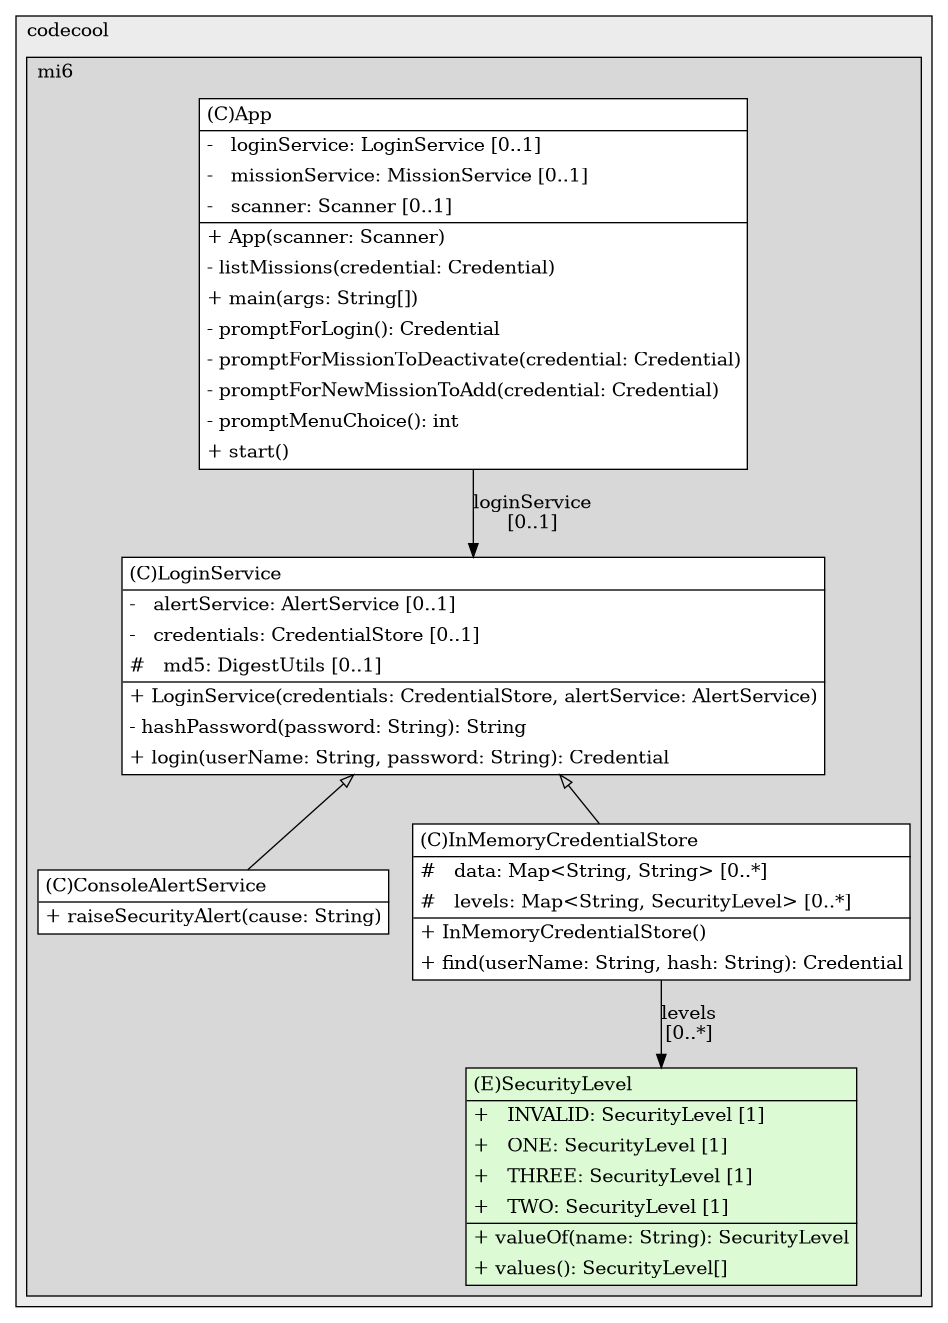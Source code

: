 @startuml

/' diagram meta data start
config=StructureConfiguration;
{
  "projectClassification": {
    "searchMode": "OpenProject", // OpenProject, AllProjects
    "includedProjects": "",
    "pathEndKeywords": "*.impl",
    "isClientPath": "",
    "isClientName": "",
    "isTestPath": "",
    "isTestName": "",
    "isMappingPath": "",
    "isMappingName": "",
    "isDataAccessPath": "",
    "isDataAccessName": "",
    "isDataStructurePath": "",
    "isDataStructureName": "",
    "isInterfaceStructuresPath": "",
    "isInterfaceStructuresName": "",
    "isEntryPointPath": "",
    "isEntryPointName": ""
  },
  "graphRestriction": {
    "classPackageExcludeFilter": "",
    "classPackageIncludeFilter": "",
    "classNameExcludeFilter": "",
    "classNameIncludeFilter": "",
    "methodNameExcludeFilter": "",
    "methodNameIncludeFilter": "",
    "removeByInheritance": "", // inheritance/annotation based filtering is done in a second step
    "removeByAnnotation": "",
    "removeByClassPackage": "", // cleanup the graph after inheritance/annotation based filtering is done
    "removeByClassName": "",
    "cutMappings": false,
    "cutEnum": false,
    "cutTests": true,
    "cutClient": true,
    "cutDataAccess": false,
    "cutInterfaceStructures": false,
    "cutDataStructures": false,
    "cutGetterAndSetter": false,
    "cutConstructors": false
  },
  "graphTraversal": {
    "forwardDepth": 3,
    "backwardDepth": 3,
    "classPackageExcludeFilter": "",
    "classPackageIncludeFilter": "",
    "classNameExcludeFilter": "",
    "classNameIncludeFilter": "",
    "methodNameExcludeFilter": "",
    "methodNameIncludeFilter": "",
    "hideMappings": false,
    "hideDataStructures": false,
    "hidePrivateMethods": true,
    "hideInterfaceCalls": true, // indirection: implementation -> interface (is hidden) -> implementation
    "onlyShowApplicationEntryPoints": false // root node is included
  },
  "details": {
    "aggregation": "GroupByClass", // ByClass, GroupByClass, None
    "showClassGenericTypes": true,
    "showMethods": true,
    "showMethodParameterNames": true,
    "showMethodParameterTypes": true,
    "showMethodReturnType": true,
    "showPackageLevels": 2,
    "showDetailedClassStructure": true
  },
  "rootClass": "com.codecool.mi6.services.LoginService"
}
diagram meta data end '/



digraph g {
    rankdir="TB"
    splines=polyline
    

'nodes 
subgraph cluster_867524938 { 
   	label=codecool
	labeljust=l
	fillcolor="#ececec"
	style=filled
   
   subgraph cluster_1407640290 { 
   	label=mi6
	labeljust=l
	fillcolor="#d8d8d8"
	style=filled
   
   App1939028433[
	label=<<TABLE BORDER="1" CELLBORDER="0" CELLPADDING="4" CELLSPACING="0">
<TR><TD ALIGN="LEFT" >(C)App</TD></TR>
<HR/>
<TR><TD ALIGN="LEFT" >-   loginService: LoginService [0..1]</TD></TR>
<TR><TD ALIGN="LEFT" >-   missionService: MissionService [0..1]</TD></TR>
<TR><TD ALIGN="LEFT" >-   scanner: Scanner [0..1]</TD></TR>
<HR/>
<TR><TD ALIGN="LEFT" >+ App(scanner: Scanner)</TD></TR>
<TR><TD ALIGN="LEFT" >- listMissions(credential: Credential)</TD></TR>
<TR><TD ALIGN="LEFT" >+ main(args: String[])</TD></TR>
<TR><TD ALIGN="LEFT" >- promptForLogin(): Credential</TD></TR>
<TR><TD ALIGN="LEFT" >- promptForMissionToDeactivate(credential: Credential)</TD></TR>
<TR><TD ALIGN="LEFT" >- promptForNewMissionToAdd(credential: Credential)</TD></TR>
<TR><TD ALIGN="LEFT" >- promptMenuChoice(): int</TD></TR>
<TR><TD ALIGN="LEFT" >+ start()</TD></TR>
</TABLE>>
	style=filled
	margin=0
	shape=plaintext
	fillcolor="#FFFFFF"
];

ConsoleAlertService1250869565[
	label=<<TABLE BORDER="1" CELLBORDER="0" CELLPADDING="4" CELLSPACING="0">
<TR><TD ALIGN="LEFT" >(C)ConsoleAlertService</TD></TR>
<HR/>
<TR><TD ALIGN="LEFT" >+ raiseSecurityAlert(cause: String)</TD></TR>
</TABLE>>
	style=filled
	margin=0
	shape=plaintext
	fillcolor="#FFFFFF"
];

InMemoryCredentialStore1767014481[
	label=<<TABLE BORDER="1" CELLBORDER="0" CELLPADDING="4" CELLSPACING="0">
<TR><TD ALIGN="LEFT" >(C)InMemoryCredentialStore</TD></TR>
<HR/>
<TR><TD ALIGN="LEFT" >#   data: Map&lt;String, String&gt; [0..*]</TD></TR>
<TR><TD ALIGN="LEFT" >#   levels: Map&lt;String, SecurityLevel&gt; [0..*]</TD></TR>
<HR/>
<TR><TD ALIGN="LEFT" >+ InMemoryCredentialStore()</TD></TR>
<TR><TD ALIGN="LEFT" >+ find(userName: String, hash: String): Credential</TD></TR>
</TABLE>>
	style=filled
	margin=0
	shape=plaintext
	fillcolor="#FFFFFF"
];

LoginService1250869565[
	label=<<TABLE BORDER="1" CELLBORDER="0" CELLPADDING="4" CELLSPACING="0">
<TR><TD ALIGN="LEFT" >(C)LoginService</TD></TR>
<HR/>
<TR><TD ALIGN="LEFT" >-   alertService: AlertService [0..1]</TD></TR>
<TR><TD ALIGN="LEFT" >-   credentials: CredentialStore [0..1]</TD></TR>
<TR><TD ALIGN="LEFT" >#   md5: DigestUtils [0..1]</TD></TR>
<HR/>
<TR><TD ALIGN="LEFT" >+ LoginService(credentials: CredentialStore, alertService: AlertService)</TD></TR>
<TR><TD ALIGN="LEFT" >- hashPassword(password: String): String</TD></TR>
<TR><TD ALIGN="LEFT" >+ login(userName: String, password: String): Credential</TD></TR>
</TABLE>>
	style=filled
	margin=0
	shape=plaintext
	fillcolor="#FFFFFF"
];

SecurityLevel1590281993[
	label=<<TABLE BORDER="1" CELLBORDER="0" CELLPADDING="4" CELLSPACING="0">
<TR><TD ALIGN="LEFT" >(E)SecurityLevel</TD></TR>
<HR/>
<TR><TD ALIGN="LEFT" >+   INVALID: SecurityLevel [1]</TD></TR>
<TR><TD ALIGN="LEFT" >+   ONE: SecurityLevel [1]</TD></TR>
<TR><TD ALIGN="LEFT" >+   THREE: SecurityLevel [1]</TD></TR>
<TR><TD ALIGN="LEFT" >+   TWO: SecurityLevel [1]</TD></TR>
<HR/>
<TR><TD ALIGN="LEFT" >+ valueOf(name: String): SecurityLevel</TD></TR>
<TR><TD ALIGN="LEFT" >+ values(): SecurityLevel[]</TD></TR>
</TABLE>>
	style=filled
	margin=0
	shape=plaintext
	fillcolor="#DCFBD5"
];
} 
} 

'edges    
App1939028433 -> LoginService1250869565[label="loginService
[0..1]"];
InMemoryCredentialStore1767014481 -> SecurityLevel1590281993[label="levels
[0..*]"];
LoginService1250869565 -> ConsoleAlertService1250869565[arrowhead=none, arrowtail=empty, dir=both];
LoginService1250869565 -> InMemoryCredentialStore1767014481[arrowhead=none, arrowtail=empty, dir=both];
    
}
@enduml